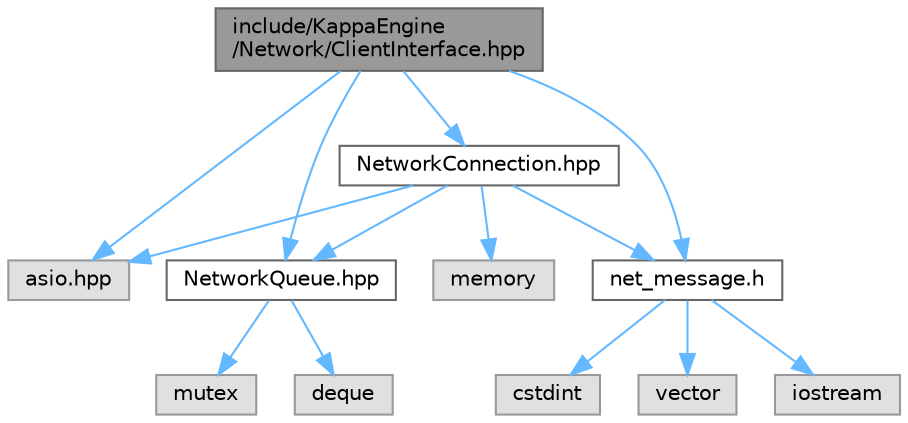 digraph "include/KappaEngine/Network/ClientInterface.hpp"
{
 // LATEX_PDF_SIZE
  bgcolor="transparent";
  edge [fontname=Helvetica,fontsize=10,labelfontname=Helvetica,labelfontsize=10];
  node [fontname=Helvetica,fontsize=10,shape=box,height=0.2,width=0.4];
  Node1 [label="include/KappaEngine\l/Network/ClientInterface.hpp",height=0.2,width=0.4,color="gray40", fillcolor="grey60", style="filled", fontcolor="black",tooltip=" "];
  Node1 -> Node2 [color="steelblue1",style="solid"];
  Node2 [label="asio.hpp",height=0.2,width=0.4,color="grey60", fillcolor="#E0E0E0", style="filled",tooltip=" "];
  Node1 -> Node3 [color="steelblue1",style="solid"];
  Node3 [label="NetworkQueue.hpp",height=0.2,width=0.4,color="grey40", fillcolor="white", style="filled",URL="$_network_queue_8hpp.html",tooltip=" "];
  Node3 -> Node4 [color="steelblue1",style="solid"];
  Node4 [label="deque",height=0.2,width=0.4,color="grey60", fillcolor="#E0E0E0", style="filled",tooltip=" "];
  Node3 -> Node5 [color="steelblue1",style="solid"];
  Node5 [label="mutex",height=0.2,width=0.4,color="grey60", fillcolor="#E0E0E0", style="filled",tooltip=" "];
  Node1 -> Node6 [color="steelblue1",style="solid"];
  Node6 [label="net_message.h",height=0.2,width=0.4,color="grey40", fillcolor="white", style="filled",URL="$net__message_8h.html",tooltip=" "];
  Node6 -> Node7 [color="steelblue1",style="solid"];
  Node7 [label="cstdint",height=0.2,width=0.4,color="grey60", fillcolor="#E0E0E0", style="filled",tooltip=" "];
  Node6 -> Node8 [color="steelblue1",style="solid"];
  Node8 [label="vector",height=0.2,width=0.4,color="grey60", fillcolor="#E0E0E0", style="filled",tooltip=" "];
  Node6 -> Node9 [color="steelblue1",style="solid"];
  Node9 [label="iostream",height=0.2,width=0.4,color="grey60", fillcolor="#E0E0E0", style="filled",tooltip=" "];
  Node1 -> Node10 [color="steelblue1",style="solid"];
  Node10 [label="NetworkConnection.hpp",height=0.2,width=0.4,color="grey40", fillcolor="white", style="filled",URL="$_network_connection_8hpp.html",tooltip=" "];
  Node10 -> Node11 [color="steelblue1",style="solid"];
  Node11 [label="memory",height=0.2,width=0.4,color="grey60", fillcolor="#E0E0E0", style="filled",tooltip=" "];
  Node10 -> Node2 [color="steelblue1",style="solid"];
  Node10 -> Node6 [color="steelblue1",style="solid"];
  Node10 -> Node3 [color="steelblue1",style="solid"];
}
